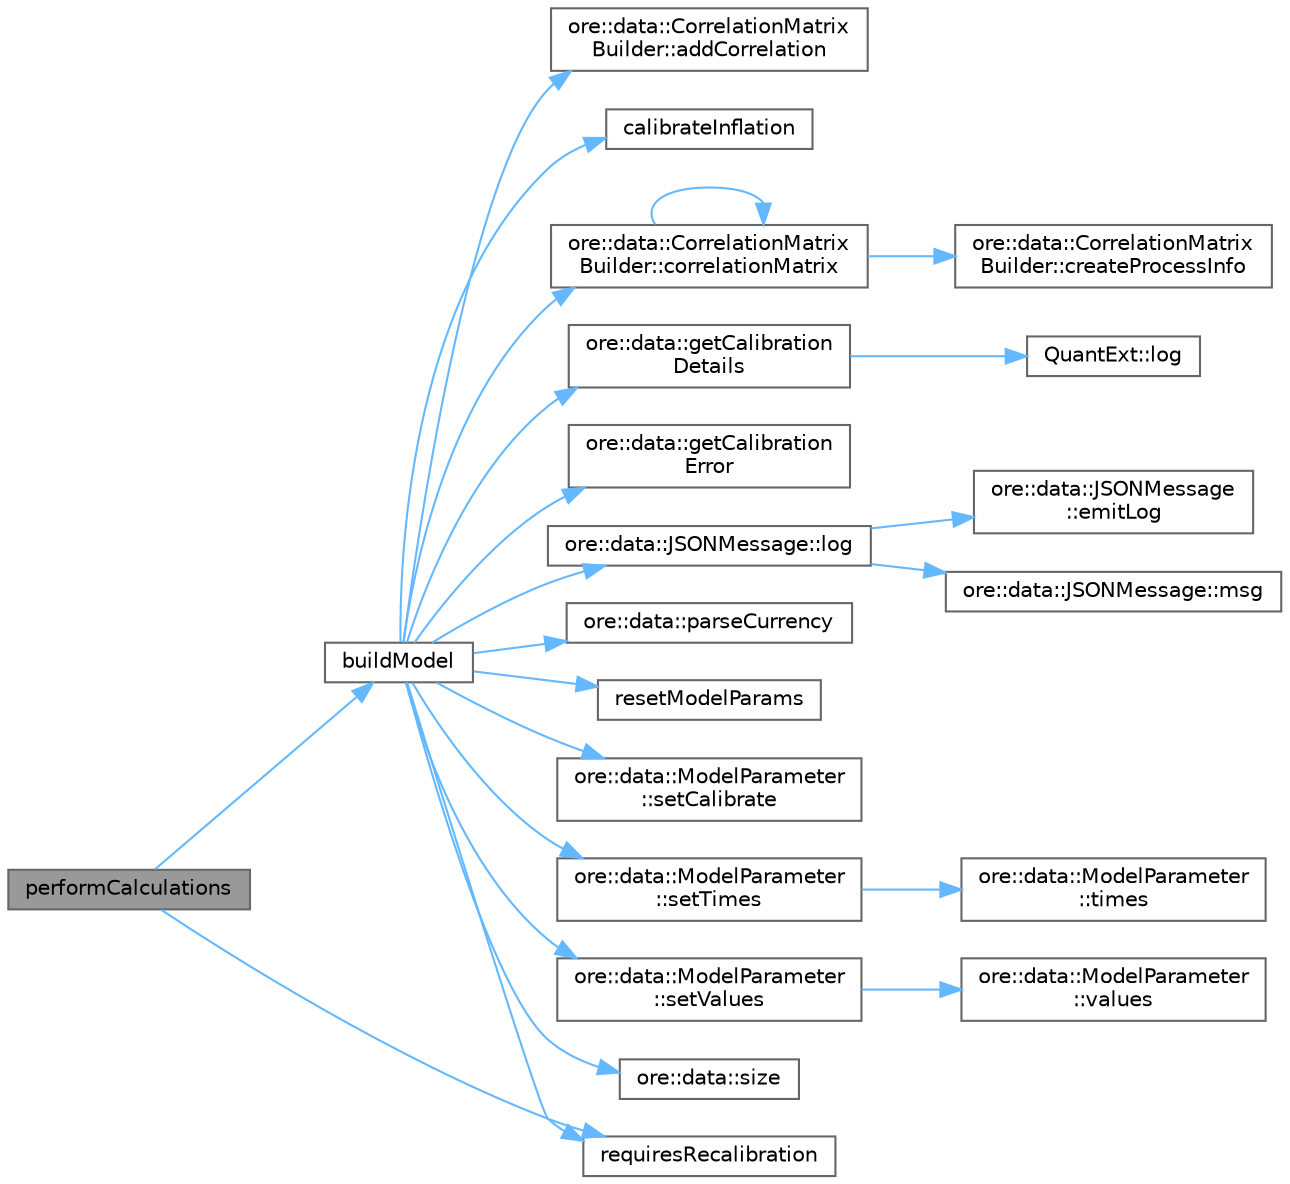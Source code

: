 digraph "performCalculations"
{
 // INTERACTIVE_SVG=YES
 // LATEX_PDF_SIZE
  bgcolor="transparent";
  edge [fontname=Helvetica,fontsize=10,labelfontname=Helvetica,labelfontsize=10];
  node [fontname=Helvetica,fontsize=10,shape=box,height=0.2,width=0.4];
  rankdir="LR";
  Node1 [label="performCalculations",height=0.2,width=0.4,color="gray40", fillcolor="grey60", style="filled", fontcolor="black",tooltip=" "];
  Node1 -> Node2 [color="steelblue1",style="solid"];
  Node2 [label="buildModel",height=0.2,width=0.4,color="grey40", fillcolor="white", style="filled",URL="$classore_1_1data_1_1_cross_asset_model_builder.html#a2bda927f99c08dbefc15adff5b9d8fe2",tooltip=" "];
  Node2 -> Node3 [color="steelblue1",style="solid"];
  Node3 [label="ore::data::CorrelationMatrix\lBuilder::addCorrelation",height=0.2,width=0.4,color="grey40", fillcolor="white", style="filled",URL="$classore_1_1data_1_1_correlation_matrix_builder.html#a16aaaa4fab5ca1fab6a9a8e66304000f",tooltip=" "];
  Node2 -> Node4 [color="steelblue1",style="solid"];
  Node4 [label="calibrateInflation",height=0.2,width=0.4,color="grey40", fillcolor="white", style="filled",URL="$classore_1_1data_1_1_cross_asset_model_builder.html#a3c30c2dcaf21b9c4bda78c7404923971",tooltip=" "];
  Node2 -> Node5 [color="steelblue1",style="solid"];
  Node5 [label="ore::data::CorrelationMatrix\lBuilder::correlationMatrix",height=0.2,width=0.4,color="grey40", fillcolor="white", style="filled",URL="$classore_1_1data_1_1_correlation_matrix_builder.html#a09d509e0c1908b2a43ec956a9aff5eae",tooltip=" "];
  Node5 -> Node5 [color="steelblue1",style="solid"];
  Node5 -> Node6 [color="steelblue1",style="solid"];
  Node6 [label="ore::data::CorrelationMatrix\lBuilder::createProcessInfo",height=0.2,width=0.4,color="grey40", fillcolor="white", style="filled",URL="$classore_1_1data_1_1_correlation_matrix_builder.html#a9836dbf357b941836de95e4bcccd7c99",tooltip=" "];
  Node2 -> Node7 [color="steelblue1",style="solid"];
  Node7 [label="ore::data::getCalibration\lDetails",height=0.2,width=0.4,color="grey40", fillcolor="white", style="filled",URL="$namespaceore_1_1data.html#aeac560aadb0b5de63929498d8b789e3c",tooltip=" "];
  Node7 -> Node8 [color="steelblue1",style="solid"];
  Node8 [label="QuantExt::log",height=0.2,width=0.4,color="grey40", fillcolor="white", style="filled",URL="C:/dev/ORE/documentation/QuantExt/doc/quantext.tag$namespace_quant_ext.html#a250ccc1dd6b0731854784fddafb97284",tooltip=" "];
  Node2 -> Node9 [color="steelblue1",style="solid"];
  Node9 [label="ore::data::getCalibration\lError",height=0.2,width=0.4,color="grey40", fillcolor="white", style="filled",URL="$namespaceore_1_1data.html#a733c590311e999125fa68eeb4ec9ea47",tooltip=" "];
  Node2 -> Node10 [color="steelblue1",style="solid"];
  Node10 [label="ore::data::JSONMessage::log",height=0.2,width=0.4,color="grey40", fillcolor="white", style="filled",URL="$classore_1_1data_1_1_j_s_o_n_message.html#a5e21eca2668ed948bdc409b19a78e5bb",tooltip="generate Boost log record to pass to corresponding sinks"];
  Node10 -> Node11 [color="steelblue1",style="solid"];
  Node11 [label="ore::data::JSONMessage\l::emitLog",height=0.2,width=0.4,color="grey40", fillcolor="white", style="filled",URL="$classore_1_1data_1_1_j_s_o_n_message.html#a6a9077605df871e6e961dd0099645b35",tooltip="generate Boost log record - this method is called by log()"];
  Node10 -> Node12 [color="steelblue1",style="solid"];
  Node12 [label="ore::data::JSONMessage::msg",height=0.2,width=0.4,color="grey40", fillcolor="white", style="filled",URL="$classore_1_1data_1_1_j_s_o_n_message.html#a39f83a0ab38c425a8844c8892b93d69e",tooltip="return a std::string for the log file"];
  Node2 -> Node13 [color="steelblue1",style="solid"];
  Node13 [label="ore::data::parseCurrency",height=0.2,width=0.4,color="grey40", fillcolor="white", style="filled",URL="$group__utilities.html#ga6e9e781a58e78200301c76161589fc7b",tooltip="Convert text to QuantLib::Currency."];
  Node2 -> Node14 [color="steelblue1",style="solid"];
  Node14 [label="requiresRecalibration",height=0.2,width=0.4,color="grey40", fillcolor="white", style="filled",URL="$classore_1_1data_1_1_cross_asset_model_builder.html#a83cbd1c07f17f2f51faea02f40eeaac9",tooltip=" "];
  Node2 -> Node15 [color="steelblue1",style="solid"];
  Node15 [label="resetModelParams",height=0.2,width=0.4,color="grey40", fillcolor="white", style="filled",URL="$classore_1_1data_1_1_cross_asset_model_builder.html#aa2842da02f9d341a27eea42203516494",tooltip=" "];
  Node2 -> Node16 [color="steelblue1",style="solid"];
  Node16 [label="ore::data::ModelParameter\l::setCalibrate",height=0.2,width=0.4,color="grey40", fillcolor="white", style="filled",URL="$classore_1_1data_1_1_model_parameter.html#aebe196f9a0e4c48bbf9d8b60c08152fd",tooltip=" "];
  Node2 -> Node17 [color="steelblue1",style="solid"];
  Node17 [label="ore::data::ModelParameter\l::setTimes",height=0.2,width=0.4,color="grey40", fillcolor="white", style="filled",URL="$classore_1_1data_1_1_model_parameter.html#a8b8e49fe3668c782329f1b8812789788",tooltip=" "];
  Node17 -> Node18 [color="steelblue1",style="solid"];
  Node18 [label="ore::data::ModelParameter\l::times",height=0.2,width=0.4,color="grey40", fillcolor="white", style="filled",URL="$classore_1_1data_1_1_model_parameter.html#a23131baceb8e12f265f04d3d772fa628",tooltip=" "];
  Node2 -> Node19 [color="steelblue1",style="solid"];
  Node19 [label="ore::data::ModelParameter\l::setValues",height=0.2,width=0.4,color="grey40", fillcolor="white", style="filled",URL="$classore_1_1data_1_1_model_parameter.html#a43cd767d146b1eba68143748f9383399",tooltip=" "];
  Node19 -> Node20 [color="steelblue1",style="solid"];
  Node20 [label="ore::data::ModelParameter\l::values",height=0.2,width=0.4,color="grey40", fillcolor="white", style="filled",URL="$classore_1_1data_1_1_model_parameter.html#adaf95a566e294a0739abae733b5475ee",tooltip=" "];
  Node2 -> Node21 [color="steelblue1",style="solid"];
  Node21 [label="ore::data::size",height=0.2,width=0.4,color="grey40", fillcolor="white", style="filled",URL="$namespaceore_1_1data.html#a777e216dee6069b548bb87da7152699e",tooltip=" "];
  Node1 -> Node14 [color="steelblue1",style="solid"];
}

